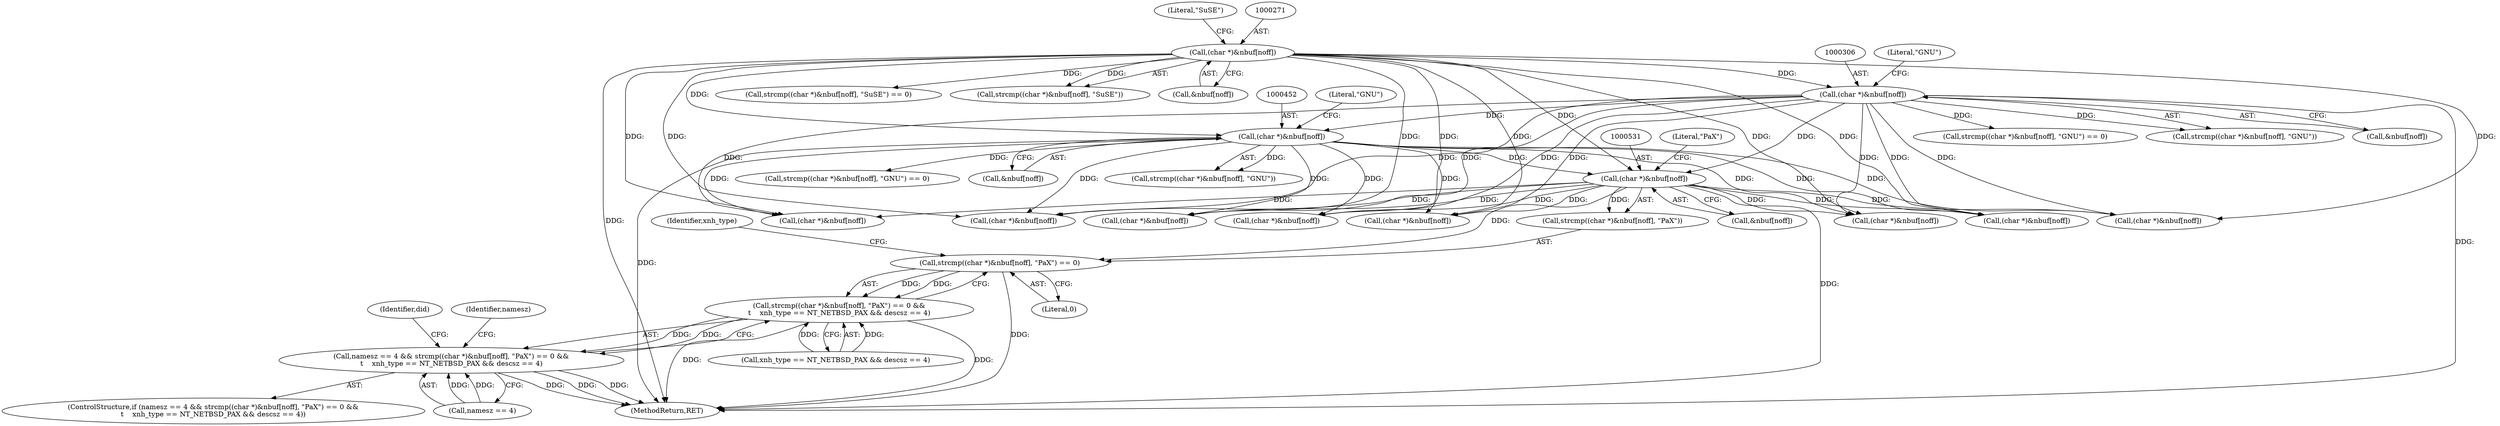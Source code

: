 digraph "0_file_b4c01141e5367f247b84dcaf6aefbb4e741842b8@API" {
"1000528" [label="(Call,strcmp((char *)&nbuf[noff], \"PaX\") == 0)"];
"1000530" [label="(Call,(char *)&nbuf[noff])"];
"1000305" [label="(Call,(char *)&nbuf[noff])"];
"1000270" [label="(Call,(char *)&nbuf[noff])"];
"1000451" [label="(Call,(char *)&nbuf[noff])"];
"1000527" [label="(Call,strcmp((char *)&nbuf[noff], \"PaX\") == 0 &&\n\t    xnh_type == NT_NETBSD_PAX && descsz == 4)"];
"1000523" [label="(Call,namesz == 4 && strcmp((char *)&nbuf[noff], \"PaX\") == 0 &&\n\t    xnh_type == NT_NETBSD_PAX && descsz == 4)"];
"1000268" [label="(Call,strcmp((char *)&nbuf[noff], \"SuSE\") == 0)"];
"1000624" [label="(Call,(char *)&nbuf[noff])"];
"1001237" [label="(MethodReturn,RET)"];
"1000872" [label="(Call,(char *)&nbuf[noff])"];
"1000457" [label="(Literal,\"GNU\")"];
"1000269" [label="(Call,strcmp((char *)&nbuf[noff], \"SuSE\"))"];
"1000272" [label="(Call,&nbuf[noff])"];
"1000528" [label="(Call,strcmp((char *)&nbuf[noff], \"PaX\") == 0)"];
"1000532" [label="(Call,&nbuf[noff])"];
"1000311" [label="(Literal,\"GNU\")"];
"1000538" [label="(Call,xnh_type == NT_NETBSD_PAX && descsz == 4)"];
"1000303" [label="(Call,strcmp((char *)&nbuf[noff], \"GNU\") == 0)"];
"1000925" [label="(Call,(char *)&nbuf[noff])"];
"1000620" [label="(Identifier,namesz)"];
"1000450" [label="(Call,strcmp((char *)&nbuf[noff], \"GNU\"))"];
"1000529" [label="(Call,strcmp((char *)&nbuf[noff], \"PaX\"))"];
"1000536" [label="(Literal,\"PaX\")"];
"1000717" [label="(Call,(char *)&nbuf[noff])"];
"1000795" [label="(Call,(char *)&nbuf[noff])"];
"1000527" [label="(Call,strcmp((char *)&nbuf[noff], \"PaX\") == 0 &&\n\t    xnh_type == NT_NETBSD_PAX && descsz == 4)"];
"1000304" [label="(Call,strcmp((char *)&nbuf[noff], \"GNU\"))"];
"1000530" [label="(Call,(char *)&nbuf[noff])"];
"1000887" [label="(Call,(char *)&nbuf[noff])"];
"1000523" [label="(Call,namesz == 4 && strcmp((char *)&nbuf[noff], \"PaX\") == 0 &&\n\t    xnh_type == NT_NETBSD_PAX && descsz == 4)"];
"1000270" [label="(Call,(char *)&nbuf[noff])"];
"1000305" [label="(Call,(char *)&nbuf[noff])"];
"1000307" [label="(Call,&nbuf[noff])"];
"1000522" [label="(ControlStructure,if (namesz == 4 && strcmp((char *)&nbuf[noff], \"PaX\") == 0 &&\n\t    xnh_type == NT_NETBSD_PAX && descsz == 4))"];
"1000537" [label="(Literal,0)"];
"1000756" [label="(Call,(char *)&nbuf[noff])"];
"1000453" [label="(Call,&nbuf[noff])"];
"1000551" [label="(Identifier,did)"];
"1000540" [label="(Identifier,xnh_type)"];
"1000276" [label="(Literal,\"SuSE\")"];
"1000906" [label="(Call,(char *)&nbuf[noff])"];
"1000449" [label="(Call,strcmp((char *)&nbuf[noff], \"GNU\") == 0)"];
"1000524" [label="(Call,namesz == 4)"];
"1000451" [label="(Call,(char *)&nbuf[noff])"];
"1000528" -> "1000527"  [label="AST: "];
"1000528" -> "1000537"  [label="CFG: "];
"1000529" -> "1000528"  [label="AST: "];
"1000537" -> "1000528"  [label="AST: "];
"1000540" -> "1000528"  [label="CFG: "];
"1000527" -> "1000528"  [label="CFG: "];
"1000528" -> "1001237"  [label="DDG: "];
"1000528" -> "1000527"  [label="DDG: "];
"1000528" -> "1000527"  [label="DDG: "];
"1000530" -> "1000528"  [label="DDG: "];
"1000530" -> "1000529"  [label="AST: "];
"1000530" -> "1000532"  [label="CFG: "];
"1000531" -> "1000530"  [label="AST: "];
"1000532" -> "1000530"  [label="AST: "];
"1000536" -> "1000530"  [label="CFG: "];
"1000530" -> "1001237"  [label="DDG: "];
"1000530" -> "1000529"  [label="DDG: "];
"1000305" -> "1000530"  [label="DDG: "];
"1000451" -> "1000530"  [label="DDG: "];
"1000270" -> "1000530"  [label="DDG: "];
"1000530" -> "1000624"  [label="DDG: "];
"1000530" -> "1000717"  [label="DDG: "];
"1000530" -> "1000756"  [label="DDG: "];
"1000530" -> "1000795"  [label="DDG: "];
"1000530" -> "1000872"  [label="DDG: "];
"1000530" -> "1000887"  [label="DDG: "];
"1000530" -> "1000906"  [label="DDG: "];
"1000530" -> "1000925"  [label="DDG: "];
"1000305" -> "1000304"  [label="AST: "];
"1000305" -> "1000307"  [label="CFG: "];
"1000306" -> "1000305"  [label="AST: "];
"1000307" -> "1000305"  [label="AST: "];
"1000311" -> "1000305"  [label="CFG: "];
"1000305" -> "1001237"  [label="DDG: "];
"1000305" -> "1000303"  [label="DDG: "];
"1000305" -> "1000304"  [label="DDG: "];
"1000270" -> "1000305"  [label="DDG: "];
"1000305" -> "1000451"  [label="DDG: "];
"1000305" -> "1000624"  [label="DDG: "];
"1000305" -> "1000717"  [label="DDG: "];
"1000305" -> "1000756"  [label="DDG: "];
"1000305" -> "1000795"  [label="DDG: "];
"1000305" -> "1000872"  [label="DDG: "];
"1000305" -> "1000887"  [label="DDG: "];
"1000305" -> "1000906"  [label="DDG: "];
"1000305" -> "1000925"  [label="DDG: "];
"1000270" -> "1000269"  [label="AST: "];
"1000270" -> "1000272"  [label="CFG: "];
"1000271" -> "1000270"  [label="AST: "];
"1000272" -> "1000270"  [label="AST: "];
"1000276" -> "1000270"  [label="CFG: "];
"1000270" -> "1001237"  [label="DDG: "];
"1000270" -> "1000268"  [label="DDG: "];
"1000270" -> "1000269"  [label="DDG: "];
"1000270" -> "1000451"  [label="DDG: "];
"1000270" -> "1000624"  [label="DDG: "];
"1000270" -> "1000717"  [label="DDG: "];
"1000270" -> "1000756"  [label="DDG: "];
"1000270" -> "1000795"  [label="DDG: "];
"1000270" -> "1000872"  [label="DDG: "];
"1000270" -> "1000887"  [label="DDG: "];
"1000270" -> "1000906"  [label="DDG: "];
"1000270" -> "1000925"  [label="DDG: "];
"1000451" -> "1000450"  [label="AST: "];
"1000451" -> "1000453"  [label="CFG: "];
"1000452" -> "1000451"  [label="AST: "];
"1000453" -> "1000451"  [label="AST: "];
"1000457" -> "1000451"  [label="CFG: "];
"1000451" -> "1001237"  [label="DDG: "];
"1000451" -> "1000449"  [label="DDG: "];
"1000451" -> "1000450"  [label="DDG: "];
"1000451" -> "1000624"  [label="DDG: "];
"1000451" -> "1000717"  [label="DDG: "];
"1000451" -> "1000756"  [label="DDG: "];
"1000451" -> "1000795"  [label="DDG: "];
"1000451" -> "1000872"  [label="DDG: "];
"1000451" -> "1000887"  [label="DDG: "];
"1000451" -> "1000906"  [label="DDG: "];
"1000451" -> "1000925"  [label="DDG: "];
"1000527" -> "1000523"  [label="AST: "];
"1000527" -> "1000538"  [label="CFG: "];
"1000538" -> "1000527"  [label="AST: "];
"1000523" -> "1000527"  [label="CFG: "];
"1000527" -> "1001237"  [label="DDG: "];
"1000527" -> "1001237"  [label="DDG: "];
"1000527" -> "1000523"  [label="DDG: "];
"1000527" -> "1000523"  [label="DDG: "];
"1000538" -> "1000527"  [label="DDG: "];
"1000538" -> "1000527"  [label="DDG: "];
"1000523" -> "1000522"  [label="AST: "];
"1000523" -> "1000524"  [label="CFG: "];
"1000524" -> "1000523"  [label="AST: "];
"1000551" -> "1000523"  [label="CFG: "];
"1000620" -> "1000523"  [label="CFG: "];
"1000523" -> "1001237"  [label="DDG: "];
"1000523" -> "1001237"  [label="DDG: "];
"1000523" -> "1001237"  [label="DDG: "];
"1000524" -> "1000523"  [label="DDG: "];
"1000524" -> "1000523"  [label="DDG: "];
}
